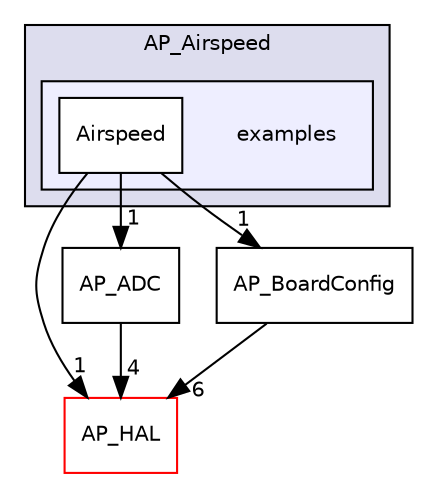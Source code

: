 digraph "libraries/AP_Airspeed/examples" {
  compound=true
  node [ fontsize="10", fontname="Helvetica"];
  edge [ labelfontsize="10", labelfontname="Helvetica"];
  subgraph clusterdir_f0f1373a5071732c20e016b31c47ef93 {
    graph [ bgcolor="#ddddee", pencolor="black", label="AP_Airspeed" fontname="Helvetica", fontsize="10", URL="dir_f0f1373a5071732c20e016b31c47ef93.html"]
  subgraph clusterdir_42e4b097135d2d21026fdabe085c0288 {
    graph [ bgcolor="#eeeeff", pencolor="black", label="" URL="dir_42e4b097135d2d21026fdabe085c0288.html"];
    dir_42e4b097135d2d21026fdabe085c0288 [shape=plaintext label="examples"];
    dir_6f85462fe0b7d25b961401d429f092a2 [shape=box label="Airspeed" color="black" fillcolor="white" style="filled" URL="dir_6f85462fe0b7d25b961401d429f092a2.html"];
  }
  }
  dir_1cbc10423b2512b31103883361e0123b [shape=box label="AP_HAL" fillcolor="white" style="filled" color="red" URL="dir_1cbc10423b2512b31103883361e0123b.html"];
  dir_996e8670f125f81a54035ee10c7e09eb [shape=box label="AP_ADC" URL="dir_996e8670f125f81a54035ee10c7e09eb.html"];
  dir_30f1dfa80a719733e6e74d74b0ee38c1 [shape=box label="AP_BoardConfig" URL="dir_30f1dfa80a719733e6e74d74b0ee38c1.html"];
  dir_6f85462fe0b7d25b961401d429f092a2->dir_1cbc10423b2512b31103883361e0123b [headlabel="1", labeldistance=1.5 headhref="dir_000020_000057.html"];
  dir_6f85462fe0b7d25b961401d429f092a2->dir_996e8670f125f81a54035ee10c7e09eb [headlabel="1", labeldistance=1.5 headhref="dir_000020_000012.html"];
  dir_6f85462fe0b7d25b961401d429f092a2->dir_30f1dfa80a719733e6e74d74b0ee38c1 [headlabel="1", labeldistance=1.5 headhref="dir_000020_000032.html"];
  dir_996e8670f125f81a54035ee10c7e09eb->dir_1cbc10423b2512b31103883361e0123b [headlabel="4", labeldistance=1.5 headhref="dir_000012_000057.html"];
  dir_30f1dfa80a719733e6e74d74b0ee38c1->dir_1cbc10423b2512b31103883361e0123b [headlabel="6", labeldistance=1.5 headhref="dir_000032_000057.html"];
}
